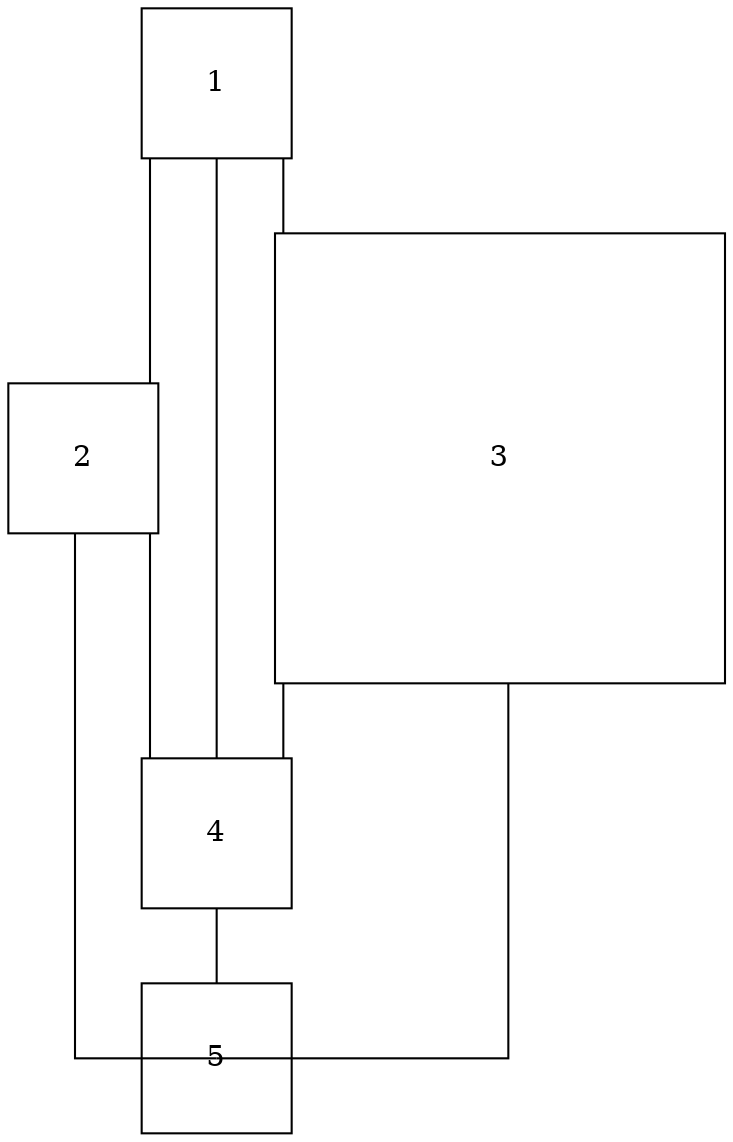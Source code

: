 digraph graphname 
{
	splines=ortho;
	1 [ width=1, height=1, shape=rect ];
	2 [ width=1, height=1, shape=rect ];
	3 [ width=3, height=3, shape=rect ];
	4 [ width=1, height=1, shape=rect ];
	5 [ width=1, height=1, shape=rect ];
	1 -> 2[arrowhead=none, headport=n, tailport=s];
	1 -> 3[arrowhead=none, headport=n, tailport=s];
	1 -> 4[arrowhead=none, headport=n, tailport=s];
	2 -> 4[arrowhead=none, headport=n, tailport=s];
	2 -> 5[arrowhead=none, headport=n, tailport=s];
	3 -> 4[arrowhead=none, headport=n, tailport=s];
	3 -> 5[arrowhead=none, headport=n, tailport=s];
	4 -> 5[arrowhead=none, headport=n, tailport=s];
}
